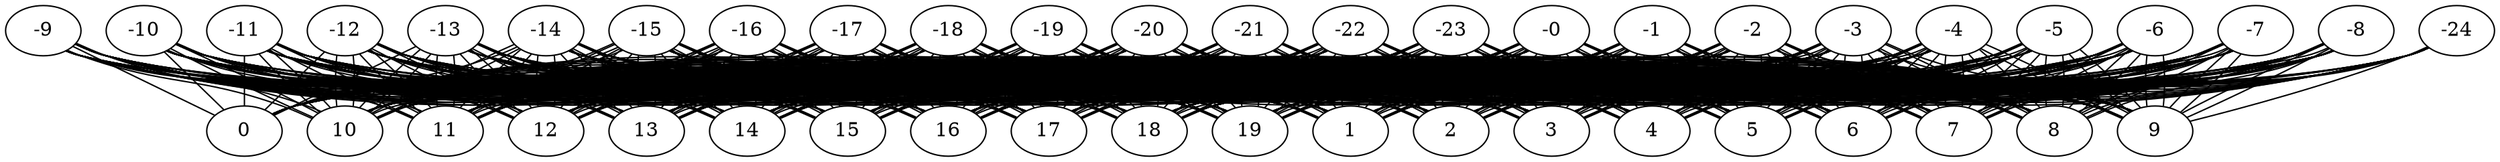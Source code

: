 graph {
    0-0 -- 1-0;
    0-0 -- 0-1;
    0-1 -- 1-1;
    0-1 -- 0-2;
    0-2 -- 1-2;
    0-2 -- 0-3;
    0-3 -- 1-3;
    0-3 -- 0-4;
    0-4 -- 1-4;
    0-4 -- 0-5;
    0-5 -- 1-5;
    0-5 -- 0-6;
    0-6 -- 1-6;
    0-6 -- 0-7;
    0-7 -- 1-7;
    0-7 -- 0-8;
    0-8 -- 1-8;
    0-8 -- 0-9;
    0-9 -- 1-9;
    0-9 -- 0-10;
    0-10 -- 1-10;
    0-10 -- 0-11;
    0-11 -- 1-11;
    0-11 -- 0-12;
    0-12 -- 1-12;
    0-12 -- 0-13;
    0-13 -- 1-13;
    0-13 -- 0-14;
    0-14 -- 1-14;
    0-14 -- 0-15;
    0-15 -- 1-15;
    0-15 -- 0-16;
    0-16 -- 1-16;
    0-16 -- 0-17;
    0-17 -- 1-17;
    0-17 -- 0-18;
    0-18 -- 1-18;
    0-18 -- 0-19;
    0-19 -- 1-19;
    0-19 -- 0-20;
    0-20 -- 1-20;
    0-20 -- 0-21;
    0-21 -- 1-21;
    0-21 -- 0-22;
    0-22 -- 1-22;
    0-22 -- 0-23;
    0-23 -- 1-23;
    0-23 -- 0-24;
    0-24 -- 1-24;
    1-0 -- 2-0;
    1-0 -- 1-1;
    1-1 -- 2-1;
    1-1 -- 1-2;
    1-2 -- 2-2;
    1-2 -- 1-3;
    1-3 -- 2-3;
    1-3 -- 1-4;
    1-4 -- 2-4;
    1-4 -- 1-5;
    1-5 -- 2-5;
    1-5 -- 1-6;
    1-6 -- 2-6;
    1-6 -- 1-7;
    1-7 -- 2-7;
    1-7 -- 1-8;
    1-8 -- 2-8;
    1-8 -- 1-9;
    1-9 -- 2-9;
    1-9 -- 1-10;
    1-10 -- 2-10;
    1-10 -- 1-11;
    1-11 -- 2-11;
    1-11 -- 1-12;
    1-12 -- 2-12;
    1-12 -- 1-13;
    1-13 -- 2-13;
    1-13 -- 1-14;
    1-14 -- 2-14;
    1-14 -- 1-15;
    1-15 -- 2-15;
    1-15 -- 1-16;
    1-16 -- 2-16;
    1-16 -- 1-17;
    1-17 -- 2-17;
    1-17 -- 1-18;
    1-18 -- 2-18;
    1-18 -- 1-19;
    1-19 -- 2-19;
    1-19 -- 1-20;
    1-20 -- 2-20;
    1-20 -- 1-21;
    1-21 -- 2-21;
    1-21 -- 1-22;
    1-22 -- 2-22;
    1-22 -- 1-23;
    1-23 -- 2-23;
    1-23 -- 1-24;
    1-24 -- 2-24;
    2-0 -- 3-0;
    2-0 -- 2-1;
    2-1 -- 3-1;
    2-1 -- 2-2;
    2-2 -- 3-2;
    2-2 -- 2-3;
    2-3 -- 3-3;
    2-3 -- 2-4;
    2-4 -- 3-4;
    2-4 -- 2-5;
    2-5 -- 3-5;
    2-5 -- 2-6;
    2-6 -- 3-6;
    2-6 -- 2-7;
    2-7 -- 3-7;
    2-7 -- 2-8;
    2-8 -- 3-8;
    2-8 -- 2-9;
    2-9 -- 3-9;
    2-9 -- 2-10;
    2-10 -- 3-10;
    2-10 -- 2-11;
    2-11 -- 3-11;
    2-11 -- 2-12;
    2-12 -- 3-12;
    2-12 -- 2-13;
    2-13 -- 3-13;
    2-13 -- 2-14;
    2-14 -- 3-14;
    2-14 -- 2-15;
    2-15 -- 3-15;
    2-15 -- 2-16;
    2-16 -- 3-16;
    2-16 -- 2-17;
    2-17 -- 3-17;
    2-17 -- 2-18;
    2-18 -- 3-18;
    2-18 -- 2-19;
    2-19 -- 3-19;
    2-19 -- 2-20;
    2-20 -- 3-20;
    2-20 -- 2-21;
    2-21 -- 3-21;
    2-21 -- 2-22;
    2-22 -- 3-22;
    2-22 -- 2-23;
    2-23 -- 3-23;
    2-23 -- 2-24;
    2-24 -- 3-24;
    3-0 -- 4-0;
    3-0 -- 3-1;
    3-1 -- 4-1;
    3-1 -- 3-2;
    3-2 -- 4-2;
    3-2 -- 3-3;
    3-3 -- 4-3;
    3-3 -- 3-4;
    3-4 -- 4-4;
    3-4 -- 3-5;
    3-5 -- 4-5;
    3-5 -- 3-6;
    3-6 -- 4-6;
    3-6 -- 3-7;
    3-7 -- 4-7;
    3-7 -- 3-8;
    3-8 -- 4-8;
    3-8 -- 3-9;
    3-9 -- 4-9;
    3-9 -- 3-10;
    3-10 -- 4-10;
    3-10 -- 3-11;
    3-11 -- 4-11;
    3-11 -- 3-12;
    3-12 -- 4-12;
    3-12 -- 3-13;
    3-13 -- 4-13;
    3-13 -- 3-14;
    3-14 -- 4-14;
    3-14 -- 3-15;
    3-15 -- 4-15;
    3-15 -- 3-16;
    3-16 -- 4-16;
    3-16 -- 3-17;
    3-17 -- 4-17;
    3-17 -- 3-18;
    3-18 -- 4-18;
    3-18 -- 3-19;
    3-19 -- 4-19;
    3-19 -- 3-20;
    3-20 -- 4-20;
    3-20 -- 3-21;
    3-21 -- 4-21;
    3-21 -- 3-22;
    3-22 -- 4-22;
    3-22 -- 3-23;
    3-23 -- 4-23;
    3-23 -- 3-24;
    3-24 -- 4-24;
    4-0 -- 5-0;
    4-0 -- 4-1;
    4-1 -- 5-1;
    4-1 -- 4-2;
    4-2 -- 5-2;
    4-2 -- 4-3;
    4-3 -- 5-3;
    4-3 -- 4-4;
    4-4 -- 5-4;
    4-4 -- 4-5;
    4-5 -- 5-5;
    4-5 -- 4-6;
    4-6 -- 5-6;
    4-6 -- 4-7;
    4-7 -- 5-7;
    4-7 -- 4-8;
    4-8 -- 5-8;
    4-8 -- 4-9;
    4-9 -- 5-9;
    4-9 -- 4-10;
    4-10 -- 5-10;
    4-10 -- 4-11;
    4-11 -- 5-11;
    4-11 -- 4-12;
    4-12 -- 5-12;
    4-12 -- 4-13;
    4-13 -- 5-13;
    4-13 -- 4-14;
    4-14 -- 5-14;
    4-14 -- 4-15;
    4-15 -- 5-15;
    4-15 -- 4-16;
    4-16 -- 5-16;
    4-16 -- 4-17;
    4-17 -- 5-17;
    4-17 -- 4-18;
    4-18 -- 5-18;
    4-18 -- 4-19;
    4-19 -- 5-19;
    4-19 -- 4-20;
    4-20 -- 5-20;
    4-20 -- 4-21;
    4-21 -- 5-21;
    4-21 -- 4-22;
    4-22 -- 5-22;
    4-22 -- 4-23;
    4-23 -- 5-23;
    4-23 -- 4-24;
    4-24 -- 5-24;
    5-0 -- 6-0;
    5-0 -- 5-1;
    5-1 -- 6-1;
    5-1 -- 5-2;
    5-2 -- 6-2;
    5-2 -- 5-3;
    5-3 -- 6-3;
    5-3 -- 5-4;
    5-4 -- 6-4;
    5-4 -- 5-5;
    5-5 -- 6-5;
    5-5 -- 5-6;
    5-6 -- 6-6;
    5-6 -- 5-7;
    5-7 -- 6-7;
    5-7 -- 5-8;
    5-8 -- 6-8;
    5-8 -- 5-9;
    5-9 -- 6-9;
    5-9 -- 5-10;
    5-10 -- 6-10;
    5-10 -- 5-11;
    5-11 -- 6-11;
    5-11 -- 5-12;
    5-12 -- 6-12;
    5-12 -- 5-13;
    5-13 -- 6-13;
    5-13 -- 5-14;
    5-14 -- 6-14;
    5-14 -- 5-15;
    5-15 -- 6-15;
    5-15 -- 5-16;
    5-16 -- 6-16;
    5-16 -- 5-17;
    5-17 -- 6-17;
    5-17 -- 5-18;
    5-18 -- 6-18;
    5-18 -- 5-19;
    5-19 -- 6-19;
    5-19 -- 5-20;
    5-20 -- 6-20;
    5-20 -- 5-21;
    5-21 -- 6-21;
    5-21 -- 5-22;
    5-22 -- 6-22;
    5-22 -- 5-23;
    5-23 -- 6-23;
    5-23 -- 5-24;
    5-24 -- 6-24;
    6-0 -- 7-0;
    6-0 -- 6-1;
    6-1 -- 7-1;
    6-1 -- 6-2;
    6-2 -- 7-2;
    6-2 -- 6-3;
    6-3 -- 7-3;
    6-3 -- 6-4;
    6-4 -- 7-4;
    6-4 -- 6-5;
    6-5 -- 7-5;
    6-5 -- 6-6;
    6-6 -- 7-6;
    6-6 -- 6-7;
    6-7 -- 7-7;
    6-7 -- 6-8;
    6-8 -- 7-8;
    6-8 -- 6-9;
    6-9 -- 7-9;
    6-9 -- 6-10;
    6-10 -- 7-10;
    6-10 -- 6-11;
    6-11 -- 7-11;
    6-11 -- 6-12;
    6-12 -- 7-12;
    6-12 -- 6-13;
    6-13 -- 7-13;
    6-13 -- 6-14;
    6-14 -- 7-14;
    6-14 -- 6-15;
    6-15 -- 7-15;
    6-15 -- 6-16;
    6-16 -- 7-16;
    6-16 -- 6-17;
    6-17 -- 7-17;
    6-17 -- 6-18;
    6-18 -- 7-18;
    6-18 -- 6-19;
    6-19 -- 7-19;
    6-19 -- 6-20;
    6-20 -- 7-20;
    6-20 -- 6-21;
    6-21 -- 7-21;
    6-21 -- 6-22;
    6-22 -- 7-22;
    6-22 -- 6-23;
    6-23 -- 7-23;
    6-23 -- 6-24;
    6-24 -- 7-24;
    7-0 -- 8-0;
    7-0 -- 7-1;
    7-1 -- 8-1;
    7-1 -- 7-2;
    7-2 -- 8-2;
    7-2 -- 7-3;
    7-3 -- 8-3;
    7-3 -- 7-4;
    7-4 -- 8-4;
    7-4 -- 7-5;
    7-5 -- 8-5;
    7-5 -- 7-6;
    7-6 -- 8-6;
    7-6 -- 7-7;
    7-7 -- 8-7;
    7-7 -- 7-8;
    7-8 -- 8-8;
    7-8 -- 7-9;
    7-9 -- 8-9;
    7-9 -- 7-10;
    7-10 -- 8-10;
    7-10 -- 7-11;
    7-11 -- 8-11;
    7-11 -- 7-12;
    7-12 -- 8-12;
    7-12 -- 7-13;
    7-13 -- 8-13;
    7-13 -- 7-14;
    7-14 -- 8-14;
    7-14 -- 7-15;
    7-15 -- 8-15;
    7-15 -- 7-16;
    7-16 -- 8-16;
    7-16 -- 7-17;
    7-17 -- 8-17;
    7-17 -- 7-18;
    7-18 -- 8-18;
    7-18 -- 7-19;
    7-19 -- 8-19;
    7-19 -- 7-20;
    7-20 -- 8-20;
    7-20 -- 7-21;
    7-21 -- 8-21;
    7-21 -- 7-22;
    7-22 -- 8-22;
    7-22 -- 7-23;
    7-23 -- 8-23;
    7-23 -- 7-24;
    7-24 -- 8-24;
    8-0 -- 9-0;
    8-0 -- 8-1;
    8-1 -- 9-1;
    8-1 -- 8-2;
    8-2 -- 9-2;
    8-2 -- 8-3;
    8-3 -- 9-3;
    8-3 -- 8-4;
    8-4 -- 9-4;
    8-4 -- 8-5;
    8-5 -- 9-5;
    8-5 -- 8-6;
    8-6 -- 9-6;
    8-6 -- 8-7;
    8-7 -- 9-7;
    8-7 -- 8-8;
    8-8 -- 9-8;
    8-8 -- 8-9;
    8-9 -- 9-9;
    8-9 -- 8-10;
    8-10 -- 9-10;
    8-10 -- 8-11;
    8-11 -- 9-11;
    8-11 -- 8-12;
    8-12 -- 9-12;
    8-12 -- 8-13;
    8-13 -- 9-13;
    8-13 -- 8-14;
    8-14 -- 9-14;
    8-14 -- 8-15;
    8-15 -- 9-15;
    8-15 -- 8-16;
    8-16 -- 9-16;
    8-16 -- 8-17;
    8-17 -- 9-17;
    8-17 -- 8-18;
    8-18 -- 9-18;
    8-18 -- 8-19;
    8-19 -- 9-19;
    8-19 -- 8-20;
    8-20 -- 9-20;
    8-20 -- 8-21;
    8-21 -- 9-21;
    8-21 -- 8-22;
    8-22 -- 9-22;
    8-22 -- 8-23;
    8-23 -- 9-23;
    8-23 -- 8-24;
    8-24 -- 9-24;
    9-0 -- 10-0;
    9-0 -- 9-1;
    9-1 -- 10-1;
    9-1 -- 9-2;
    9-2 -- 10-2;
    9-2 -- 9-3;
    9-3 -- 10-3;
    9-3 -- 9-4;
    9-4 -- 10-4;
    9-4 -- 9-5;
    9-5 -- 10-5;
    9-5 -- 9-6;
    9-6 -- 10-6;
    9-6 -- 9-7;
    9-7 -- 10-7;
    9-7 -- 9-8;
    9-8 -- 10-8;
    9-8 -- 9-9;
    9-9 -- 10-9;
    9-9 -- 9-10;
    9-10 -- 10-10;
    9-10 -- 9-11;
    9-11 -- 10-11;
    9-11 -- 9-12;
    9-12 -- 10-12;
    9-12 -- 9-13;
    9-13 -- 10-13;
    9-13 -- 9-14;
    9-14 -- 10-14;
    9-14 -- 9-15;
    9-15 -- 10-15;
    9-15 -- 9-16;
    9-16 -- 10-16;
    9-16 -- 9-17;
    9-17 -- 10-17;
    9-17 -- 9-18;
    9-18 -- 10-18;
    9-18 -- 9-19;
    9-19 -- 10-19;
    9-19 -- 9-20;
    9-20 -- 10-20;
    9-20 -- 9-21;
    9-21 -- 10-21;
    9-21 -- 9-22;
    9-22 -- 10-22;
    9-22 -- 9-23;
    9-23 -- 10-23;
    9-23 -- 9-24;
    9-24 -- 10-24;
    10-0 -- 11-0;
    10-0 -- 10-1;
    10-1 -- 11-1;
    10-1 -- 10-2;
    10-2 -- 11-2;
    10-2 -- 10-3;
    10-3 -- 11-3;
    10-3 -- 10-4;
    10-4 -- 11-4;
    10-4 -- 10-5;
    10-5 -- 11-5;
    10-5 -- 10-6;
    10-6 -- 11-6;
    10-6 -- 10-7;
    10-7 -- 11-7;
    10-7 -- 10-8;
    10-8 -- 11-8;
    10-8 -- 10-9;
    10-9 -- 11-9;
    10-9 -- 10-10;
    10-10 -- 11-10;
    10-10 -- 10-11;
    10-11 -- 11-11;
    10-11 -- 10-12;
    10-12 -- 11-12;
    10-12 -- 10-13;
    10-13 -- 11-13;
    10-13 -- 10-14;
    10-14 -- 11-14;
    10-14 -- 10-15;
    10-15 -- 11-15;
    10-15 -- 10-16;
    10-16 -- 11-16;
    10-16 -- 10-17;
    10-17 -- 11-17;
    10-17 -- 10-18;
    10-18 -- 11-18;
    10-18 -- 10-19;
    10-19 -- 11-19;
    10-19 -- 10-20;
    10-20 -- 11-20;
    10-20 -- 10-21;
    10-21 -- 11-21;
    10-21 -- 10-22;
    10-22 -- 11-22;
    10-22 -- 10-23;
    10-23 -- 11-23;
    10-23 -- 10-24;
    10-24 -- 11-24;
    11-0 -- 12-0;
    11-0 -- 11-1;
    11-1 -- 12-1;
    11-1 -- 11-2;
    11-2 -- 12-2;
    11-2 -- 11-3;
    11-3 -- 12-3;
    11-3 -- 11-4;
    11-4 -- 12-4;
    11-4 -- 11-5;
    11-5 -- 12-5;
    11-5 -- 11-6;
    11-6 -- 12-6;
    11-6 -- 11-7;
    11-7 -- 12-7;
    11-7 -- 11-8;
    11-8 -- 12-8;
    11-8 -- 11-9;
    11-9 -- 12-9;
    11-9 -- 11-10;
    11-10 -- 12-10;
    11-10 -- 11-11;
    11-11 -- 12-11;
    11-11 -- 11-12;
    11-12 -- 12-12;
    11-12 -- 11-13;
    11-13 -- 12-13;
    11-13 -- 11-14;
    11-14 -- 12-14;
    11-14 -- 11-15;
    11-15 -- 12-15;
    11-15 -- 11-16;
    11-16 -- 12-16;
    11-16 -- 11-17;
    11-17 -- 12-17;
    11-17 -- 11-18;
    11-18 -- 12-18;
    11-18 -- 11-19;
    11-19 -- 12-19;
    11-19 -- 11-20;
    11-20 -- 12-20;
    11-20 -- 11-21;
    11-21 -- 12-21;
    11-21 -- 11-22;
    11-22 -- 12-22;
    11-22 -- 11-23;
    11-23 -- 12-23;
    11-23 -- 11-24;
    11-24 -- 12-24;
    12-0 -- 13-0;
    12-0 -- 12-1;
    12-1 -- 13-1;
    12-1 -- 12-2;
    12-2 -- 13-2;
    12-2 -- 12-3;
    12-3 -- 13-3;
    12-3 -- 12-4;
    12-4 -- 13-4;
    12-4 -- 12-5;
    12-5 -- 13-5;
    12-5 -- 12-6;
    12-6 -- 13-6;
    12-6 -- 12-7;
    12-7 -- 13-7;
    12-7 -- 12-8;
    12-8 -- 13-8;
    12-8 -- 12-9;
    12-9 -- 13-9;
    12-9 -- 12-10;
    12-10 -- 13-10;
    12-10 -- 12-11;
    12-11 -- 13-11;
    12-11 -- 12-12;
    12-12 -- 13-12;
    12-12 -- 12-13;
    12-13 -- 13-13;
    12-13 -- 12-14;
    12-14 -- 13-14;
    12-14 -- 12-15;
    12-15 -- 13-15;
    12-15 -- 12-16;
    12-16 -- 13-16;
    12-16 -- 12-17;
    12-17 -- 13-17;
    12-17 -- 12-18;
    12-18 -- 13-18;
    12-18 -- 12-19;
    12-19 -- 13-19;
    12-19 -- 12-20;
    12-20 -- 13-20;
    12-20 -- 12-21;
    12-21 -- 13-21;
    12-21 -- 12-22;
    12-22 -- 13-22;
    12-22 -- 12-23;
    12-23 -- 13-23;
    12-23 -- 12-24;
    12-24 -- 13-24;
    13-0 -- 14-0;
    13-0 -- 13-1;
    13-1 -- 14-1;
    13-1 -- 13-2;
    13-2 -- 14-2;
    13-2 -- 13-3;
    13-3 -- 14-3;
    13-3 -- 13-4;
    13-4 -- 14-4;
    13-4 -- 13-5;
    13-5 -- 14-5;
    13-5 -- 13-6;
    13-6 -- 14-6;
    13-6 -- 13-7;
    13-7 -- 14-7;
    13-7 -- 13-8;
    13-8 -- 14-8;
    13-8 -- 13-9;
    13-9 -- 14-9;
    13-9 -- 13-10;
    13-10 -- 14-10;
    13-10 -- 13-11;
    13-11 -- 14-11;
    13-11 -- 13-12;
    13-12 -- 14-12;
    13-12 -- 13-13;
    13-13 -- 14-13;
    13-13 -- 13-14;
    13-14 -- 14-14;
    13-14 -- 13-15;
    13-15 -- 14-15;
    13-15 -- 13-16;
    13-16 -- 14-16;
    13-16 -- 13-17;
    13-17 -- 14-17;
    13-17 -- 13-18;
    13-18 -- 14-18;
    13-18 -- 13-19;
    13-19 -- 14-19;
    13-19 -- 13-20;
    13-20 -- 14-20;
    13-20 -- 13-21;
    13-21 -- 14-21;
    13-21 -- 13-22;
    13-22 -- 14-22;
    13-22 -- 13-23;
    13-23 -- 14-23;
    13-23 -- 13-24;
    13-24 -- 14-24;
    14-0 -- 15-0;
    14-0 -- 14-1;
    14-1 -- 15-1;
    14-1 -- 14-2;
    14-2 -- 15-2;
    14-2 -- 14-3;
    14-3 -- 15-3;
    14-3 -- 14-4;
    14-4 -- 15-4;
    14-4 -- 14-5;
    14-5 -- 15-5;
    14-5 -- 14-6;
    14-6 -- 15-6;
    14-6 -- 14-7;
    14-7 -- 15-7;
    14-7 -- 14-8;
    14-8 -- 15-8;
    14-8 -- 14-9;
    14-9 -- 15-9;
    14-9 -- 14-10;
    14-10 -- 15-10;
    14-10 -- 14-11;
    14-11 -- 15-11;
    14-11 -- 14-12;
    14-12 -- 15-12;
    14-12 -- 14-13;
    14-13 -- 15-13;
    14-13 -- 14-14;
    14-14 -- 15-14;
    14-14 -- 14-15;
    14-15 -- 15-15;
    14-15 -- 14-16;
    14-16 -- 15-16;
    14-16 -- 14-17;
    14-17 -- 15-17;
    14-17 -- 14-18;
    14-18 -- 15-18;
    14-18 -- 14-19;
    14-19 -- 15-19;
    14-19 -- 14-20;
    14-20 -- 15-20;
    14-20 -- 14-21;
    14-21 -- 15-21;
    14-21 -- 14-22;
    14-22 -- 15-22;
    14-22 -- 14-23;
    14-23 -- 15-23;
    14-23 -- 14-24;
    14-24 -- 15-24;
    15-0 -- 16-0;
    15-0 -- 15-1;
    15-1 -- 16-1;
    15-1 -- 15-2;
    15-2 -- 16-2;
    15-2 -- 15-3;
    15-3 -- 16-3;
    15-3 -- 15-4;
    15-4 -- 16-4;
    15-4 -- 15-5;
    15-5 -- 16-5;
    15-5 -- 15-6;
    15-6 -- 16-6;
    15-6 -- 15-7;
    15-7 -- 16-7;
    15-7 -- 15-8;
    15-8 -- 16-8;
    15-8 -- 15-9;
    15-9 -- 16-9;
    15-9 -- 15-10;
    15-10 -- 16-10;
    15-10 -- 15-11;
    15-11 -- 16-11;
    15-11 -- 15-12;
    15-12 -- 16-12;
    15-12 -- 15-13;
    15-13 -- 16-13;
    15-13 -- 15-14;
    15-14 -- 16-14;
    15-14 -- 15-15;
    15-15 -- 16-15;
    15-15 -- 15-16;
    15-16 -- 16-16;
    15-16 -- 15-17;
    15-17 -- 16-17;
    15-17 -- 15-18;
    15-18 -- 16-18;
    15-18 -- 15-19;
    15-19 -- 16-19;
    15-19 -- 15-20;
    15-20 -- 16-20;
    15-20 -- 15-21;
    15-21 -- 16-21;
    15-21 -- 15-22;
    15-22 -- 16-22;
    15-22 -- 15-23;
    15-23 -- 16-23;
    15-23 -- 15-24;
    15-24 -- 16-24;
    16-0 -- 17-0;
    16-0 -- 16-1;
    16-1 -- 17-1;
    16-1 -- 16-2;
    16-2 -- 17-2;
    16-2 -- 16-3;
    16-3 -- 17-3;
    16-3 -- 16-4;
    16-4 -- 17-4;
    16-4 -- 16-5;
    16-5 -- 17-5;
    16-5 -- 16-6;
    16-6 -- 17-6;
    16-6 -- 16-7;
    16-7 -- 17-7;
    16-7 -- 16-8;
    16-8 -- 17-8;
    16-8 -- 16-9;
    16-9 -- 17-9;
    16-9 -- 16-10;
    16-10 -- 17-10;
    16-10 -- 16-11;
    16-11 -- 17-11;
    16-11 -- 16-12;
    16-12 -- 17-12;
    16-12 -- 16-13;
    16-13 -- 17-13;
    16-13 -- 16-14;
    16-14 -- 17-14;
    16-14 -- 16-15;
    16-15 -- 17-15;
    16-15 -- 16-16;
    16-16 -- 17-16;
    16-16 -- 16-17;
    16-17 -- 17-17;
    16-17 -- 16-18;
    16-18 -- 17-18;
    16-18 -- 16-19;
    16-19 -- 17-19;
    16-19 -- 16-20;
    16-20 -- 17-20;
    16-20 -- 16-21;
    16-21 -- 17-21;
    16-21 -- 16-22;
    16-22 -- 17-22;
    16-22 -- 16-23;
    16-23 -- 17-23;
    16-23 -- 16-24;
    16-24 -- 17-24;
    17-0 -- 18-0;
    17-0 -- 17-1;
    17-1 -- 18-1;
    17-1 -- 17-2;
    17-2 -- 18-2;
    17-2 -- 17-3;
    17-3 -- 18-3;
    17-3 -- 17-4;
    17-4 -- 18-4;
    17-4 -- 17-5;
    17-5 -- 18-5;
    17-5 -- 17-6;
    17-6 -- 18-6;
    17-6 -- 17-7;
    17-7 -- 18-7;
    17-7 -- 17-8;
    17-8 -- 18-8;
    17-8 -- 17-9;
    17-9 -- 18-9;
    17-9 -- 17-10;
    17-10 -- 18-10;
    17-10 -- 17-11;
    17-11 -- 18-11;
    17-11 -- 17-12;
    17-12 -- 18-12;
    17-12 -- 17-13;
    17-13 -- 18-13;
    17-13 -- 17-14;
    17-14 -- 18-14;
    17-14 -- 17-15;
    17-15 -- 18-15;
    17-15 -- 17-16;
    17-16 -- 18-16;
    17-16 -- 17-17;
    17-17 -- 18-17;
    17-17 -- 17-18;
    17-18 -- 18-18;
    17-18 -- 17-19;
    17-19 -- 18-19;
    17-19 -- 17-20;
    17-20 -- 18-20;
    17-20 -- 17-21;
    17-21 -- 18-21;
    17-21 -- 17-22;
    17-22 -- 18-22;
    17-22 -- 17-23;
    17-23 -- 18-23;
    17-23 -- 17-24;
    17-24 -- 18-24;
    18-0 -- 19-0;
    18-0 -- 18-1;
    18-1 -- 19-1;
    18-1 -- 18-2;
    18-2 -- 19-2;
    18-2 -- 18-3;
    18-3 -- 19-3;
    18-3 -- 18-4;
    18-4 -- 19-4;
    18-4 -- 18-5;
    18-5 -- 19-5;
    18-5 -- 18-6;
    18-6 -- 19-6;
    18-6 -- 18-7;
    18-7 -- 19-7;
    18-7 -- 18-8;
    18-8 -- 19-8;
    18-8 -- 18-9;
    18-9 -- 19-9;
    18-9 -- 18-10;
    18-10 -- 19-10;
    18-10 -- 18-11;
    18-11 -- 19-11;
    18-11 -- 18-12;
    18-12 -- 19-12;
    18-12 -- 18-13;
    18-13 -- 19-13;
    18-13 -- 18-14;
    18-14 -- 19-14;
    18-14 -- 18-15;
    18-15 -- 19-15;
    18-15 -- 18-16;
    18-16 -- 19-16;
    18-16 -- 18-17;
    18-17 -- 19-17;
    18-17 -- 18-18;
    18-18 -- 19-18;
    18-18 -- 18-19;
    18-19 -- 19-19;
    18-19 -- 18-20;
    18-20 -- 19-20;
    18-20 -- 18-21;
    18-21 -- 19-21;
    18-21 -- 18-22;
    18-22 -- 19-22;
    18-22 -- 18-23;
    18-23 -- 19-23;
    18-23 -- 18-24;
    18-24 -- 19-24;
    19-0 -- 19-1;
    19-1 -- 19-2;
    19-2 -- 19-3;
    19-3 -- 19-4;
    19-4 -- 19-5;
    19-5 -- 19-6;
    19-6 -- 19-7;
    19-7 -- 19-8;
    19-8 -- 19-9;
    19-9 -- 19-10;
    19-10 -- 19-11;
    19-11 -- 19-12;
    19-12 -- 19-13;
    19-13 -- 19-14;
    19-14 -- 19-15;
    19-15 -- 19-16;
    19-16 -- 19-17;
    19-17 -- 19-18;
    19-18 -- 19-19;
    19-19 -- 19-20;
    19-20 -- 19-21;
    19-21 -- 19-22;
    19-22 -- 19-23;
    19-23 -- 19-24;
}